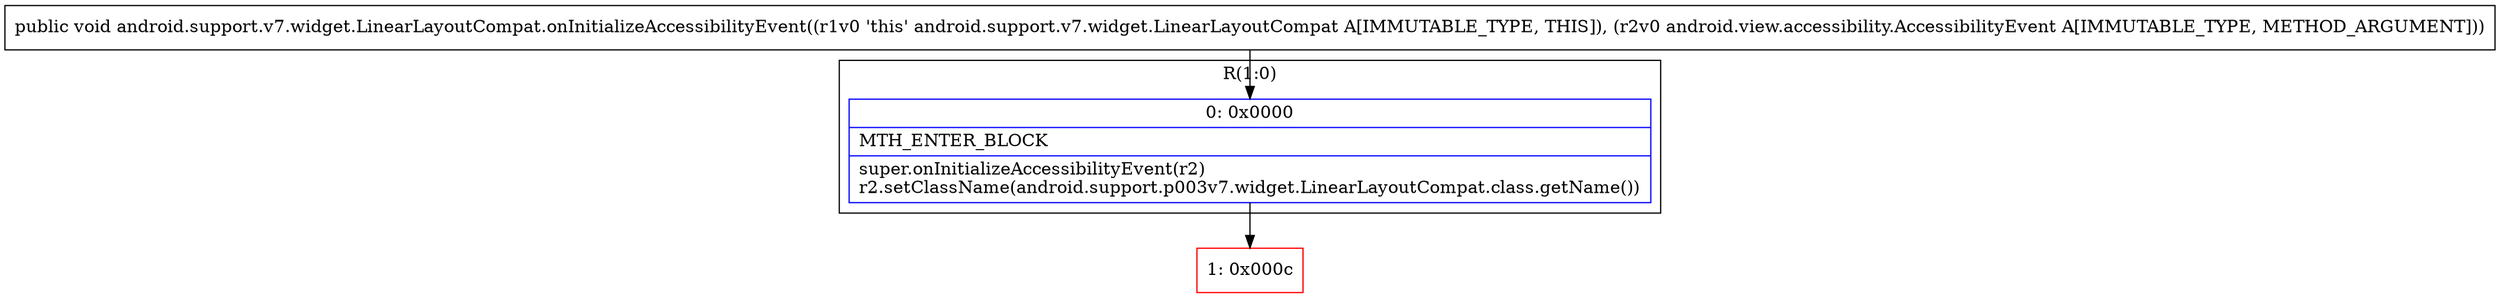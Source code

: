 digraph "CFG forandroid.support.v7.widget.LinearLayoutCompat.onInitializeAccessibilityEvent(Landroid\/view\/accessibility\/AccessibilityEvent;)V" {
subgraph cluster_Region_1407784843 {
label = "R(1:0)";
node [shape=record,color=blue];
Node_0 [shape=record,label="{0\:\ 0x0000|MTH_ENTER_BLOCK\l|super.onInitializeAccessibilityEvent(r2)\lr2.setClassName(android.support.p003v7.widget.LinearLayoutCompat.class.getName())\l}"];
}
Node_1 [shape=record,color=red,label="{1\:\ 0x000c}"];
MethodNode[shape=record,label="{public void android.support.v7.widget.LinearLayoutCompat.onInitializeAccessibilityEvent((r1v0 'this' android.support.v7.widget.LinearLayoutCompat A[IMMUTABLE_TYPE, THIS]), (r2v0 android.view.accessibility.AccessibilityEvent A[IMMUTABLE_TYPE, METHOD_ARGUMENT])) }"];
MethodNode -> Node_0;
Node_0 -> Node_1;
}

